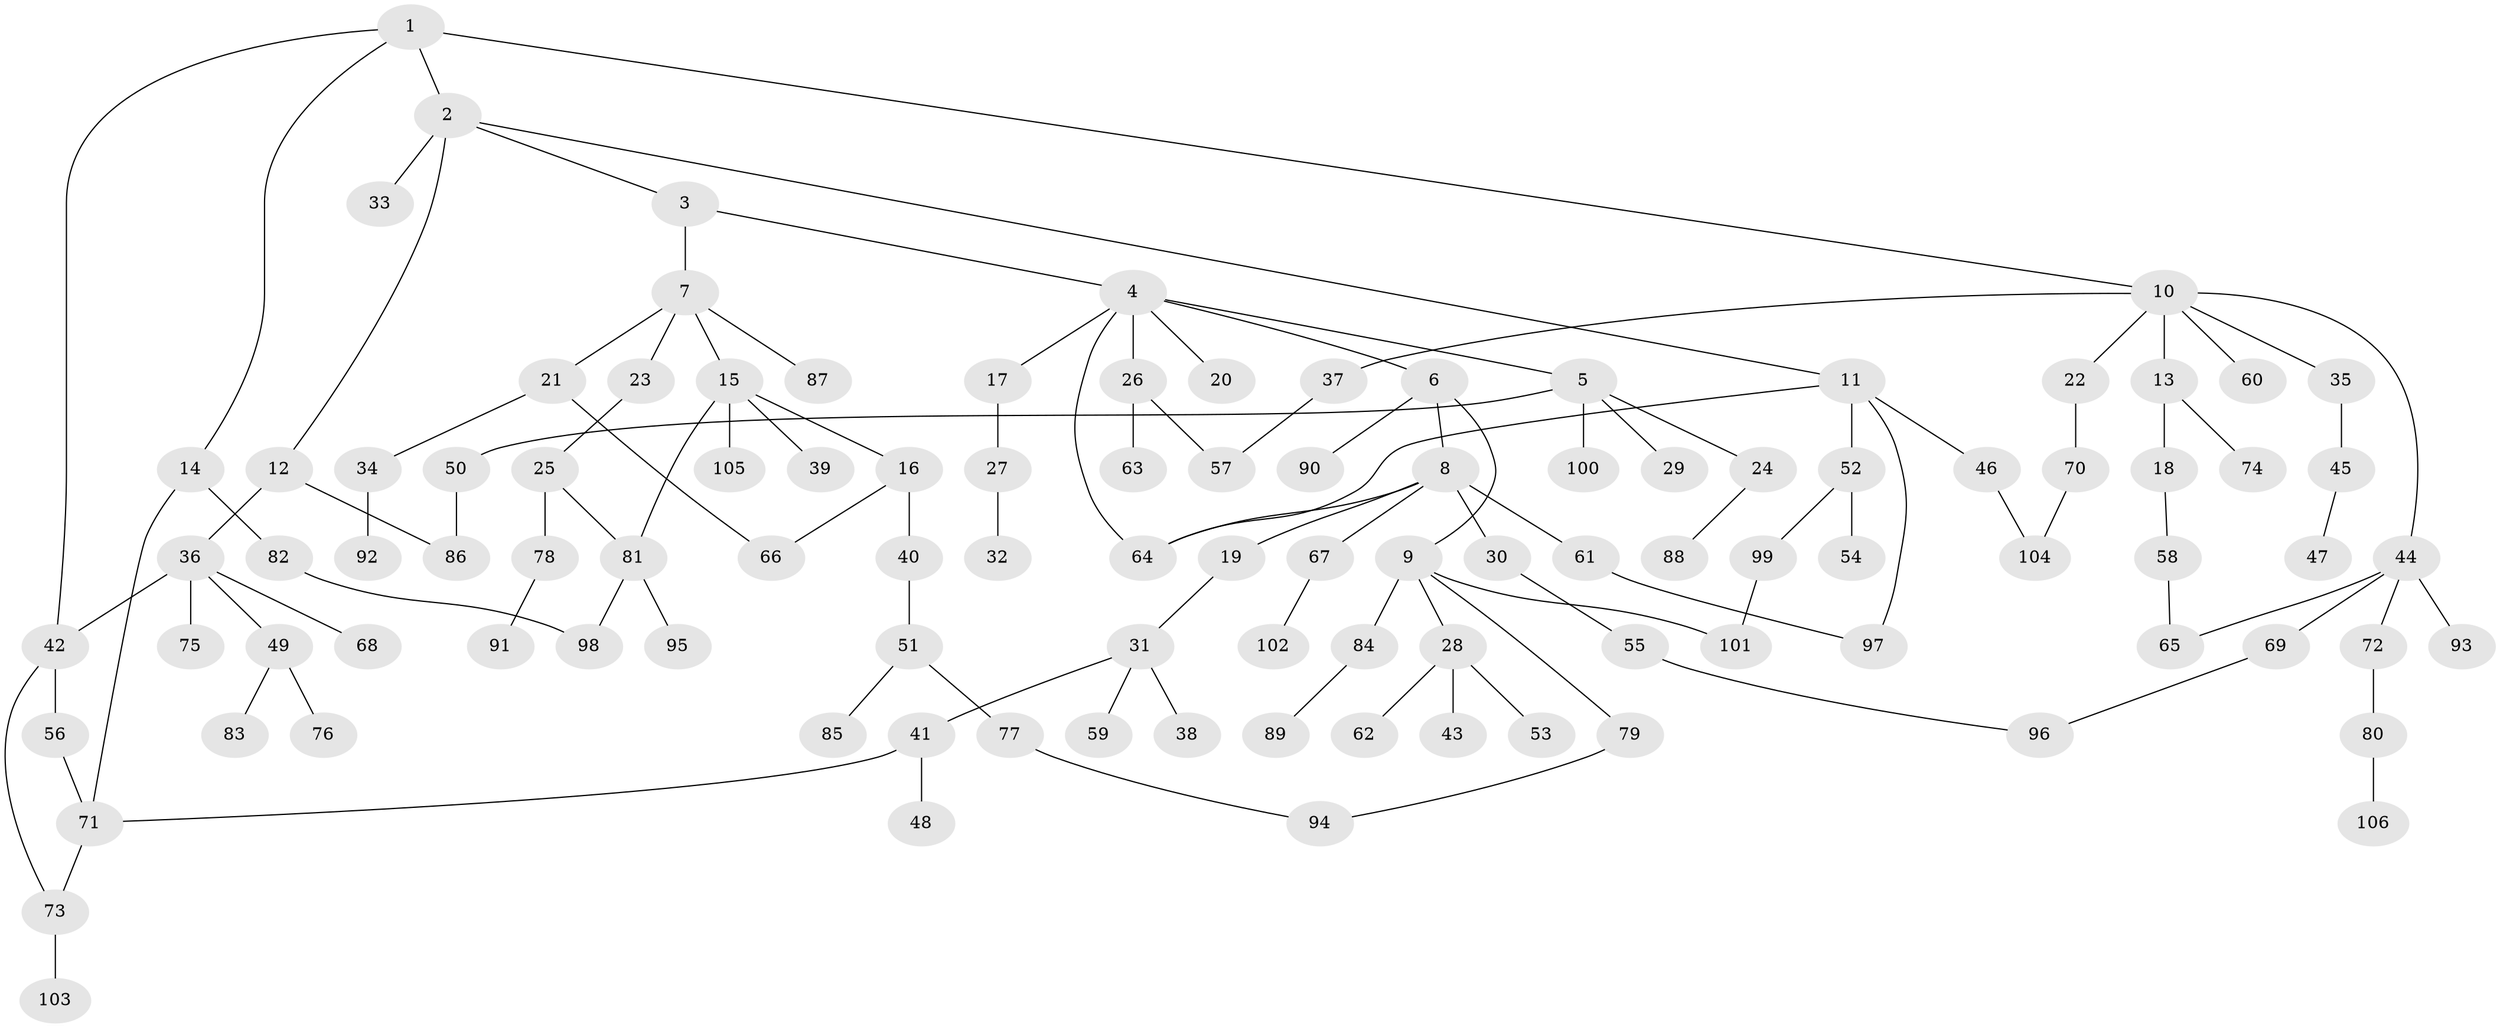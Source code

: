 // Generated by graph-tools (version 1.1) at 2025/49/03/09/25 03:49:22]
// undirected, 106 vertices, 122 edges
graph export_dot {
graph [start="1"]
  node [color=gray90,style=filled];
  1;
  2;
  3;
  4;
  5;
  6;
  7;
  8;
  9;
  10;
  11;
  12;
  13;
  14;
  15;
  16;
  17;
  18;
  19;
  20;
  21;
  22;
  23;
  24;
  25;
  26;
  27;
  28;
  29;
  30;
  31;
  32;
  33;
  34;
  35;
  36;
  37;
  38;
  39;
  40;
  41;
  42;
  43;
  44;
  45;
  46;
  47;
  48;
  49;
  50;
  51;
  52;
  53;
  54;
  55;
  56;
  57;
  58;
  59;
  60;
  61;
  62;
  63;
  64;
  65;
  66;
  67;
  68;
  69;
  70;
  71;
  72;
  73;
  74;
  75;
  76;
  77;
  78;
  79;
  80;
  81;
  82;
  83;
  84;
  85;
  86;
  87;
  88;
  89;
  90;
  91;
  92;
  93;
  94;
  95;
  96;
  97;
  98;
  99;
  100;
  101;
  102;
  103;
  104;
  105;
  106;
  1 -- 2;
  1 -- 10;
  1 -- 14;
  1 -- 42;
  2 -- 3;
  2 -- 11;
  2 -- 12;
  2 -- 33;
  3 -- 4;
  3 -- 7;
  4 -- 5;
  4 -- 6;
  4 -- 17;
  4 -- 20;
  4 -- 26;
  4 -- 64;
  5 -- 24;
  5 -- 29;
  5 -- 50;
  5 -- 100;
  6 -- 8;
  6 -- 9;
  6 -- 90;
  7 -- 15;
  7 -- 21;
  7 -- 23;
  7 -- 87;
  8 -- 19;
  8 -- 30;
  8 -- 61;
  8 -- 67;
  8 -- 64;
  9 -- 28;
  9 -- 79;
  9 -- 84;
  9 -- 101;
  10 -- 13;
  10 -- 22;
  10 -- 35;
  10 -- 37;
  10 -- 44;
  10 -- 60;
  11 -- 46;
  11 -- 52;
  11 -- 97;
  11 -- 64;
  12 -- 36;
  12 -- 86;
  13 -- 18;
  13 -- 74;
  14 -- 82;
  14 -- 71;
  15 -- 16;
  15 -- 39;
  15 -- 105;
  15 -- 81;
  16 -- 40;
  16 -- 66;
  17 -- 27;
  18 -- 58;
  19 -- 31;
  21 -- 34;
  21 -- 66;
  22 -- 70;
  23 -- 25;
  24 -- 88;
  25 -- 78;
  25 -- 81;
  26 -- 57;
  26 -- 63;
  27 -- 32;
  28 -- 43;
  28 -- 53;
  28 -- 62;
  30 -- 55;
  31 -- 38;
  31 -- 41;
  31 -- 59;
  34 -- 92;
  35 -- 45;
  36 -- 49;
  36 -- 68;
  36 -- 75;
  36 -- 42;
  37 -- 57;
  40 -- 51;
  41 -- 48;
  41 -- 71;
  42 -- 56;
  42 -- 73;
  44 -- 65;
  44 -- 69;
  44 -- 72;
  44 -- 93;
  45 -- 47;
  46 -- 104;
  49 -- 76;
  49 -- 83;
  50 -- 86;
  51 -- 77;
  51 -- 85;
  52 -- 54;
  52 -- 99;
  55 -- 96;
  56 -- 71;
  58 -- 65;
  61 -- 97;
  67 -- 102;
  69 -- 96;
  70 -- 104;
  71 -- 73;
  72 -- 80;
  73 -- 103;
  77 -- 94;
  78 -- 91;
  79 -- 94;
  80 -- 106;
  81 -- 95;
  81 -- 98;
  82 -- 98;
  84 -- 89;
  99 -- 101;
}
